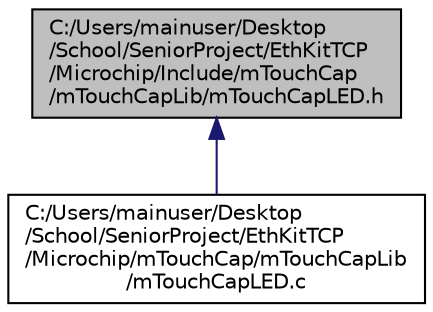 digraph "C:/Users/mainuser/Desktop/School/SeniorProject/EthKitTCP/Microchip/Include/mTouchCap/mTouchCapLib/mTouchCapLED.h"
{
  edge [fontname="Helvetica",fontsize="10",labelfontname="Helvetica",labelfontsize="10"];
  node [fontname="Helvetica",fontsize="10",shape=record];
  Node1 [label="C:/Users/mainuser/Desktop\l/School/SeniorProject/EthKitTCP\l/Microchip/Include/mTouchCap\l/mTouchCapLib/mTouchCapLED.h",height=0.2,width=0.4,color="black", fillcolor="grey75", style="filled", fontcolor="black"];
  Node1 -> Node2 [dir="back",color="midnightblue",fontsize="10",style="solid"];
  Node2 [label="C:/Users/mainuser/Desktop\l/School/SeniorProject/EthKitTCP\l/Microchip/mTouchCap/mTouchCapLib\l/mTouchCapLED.c",height=0.2,width=0.4,color="black", fillcolor="white", style="filled",URL="$m_touch_cap_l_e_d_8c.html"];
}
